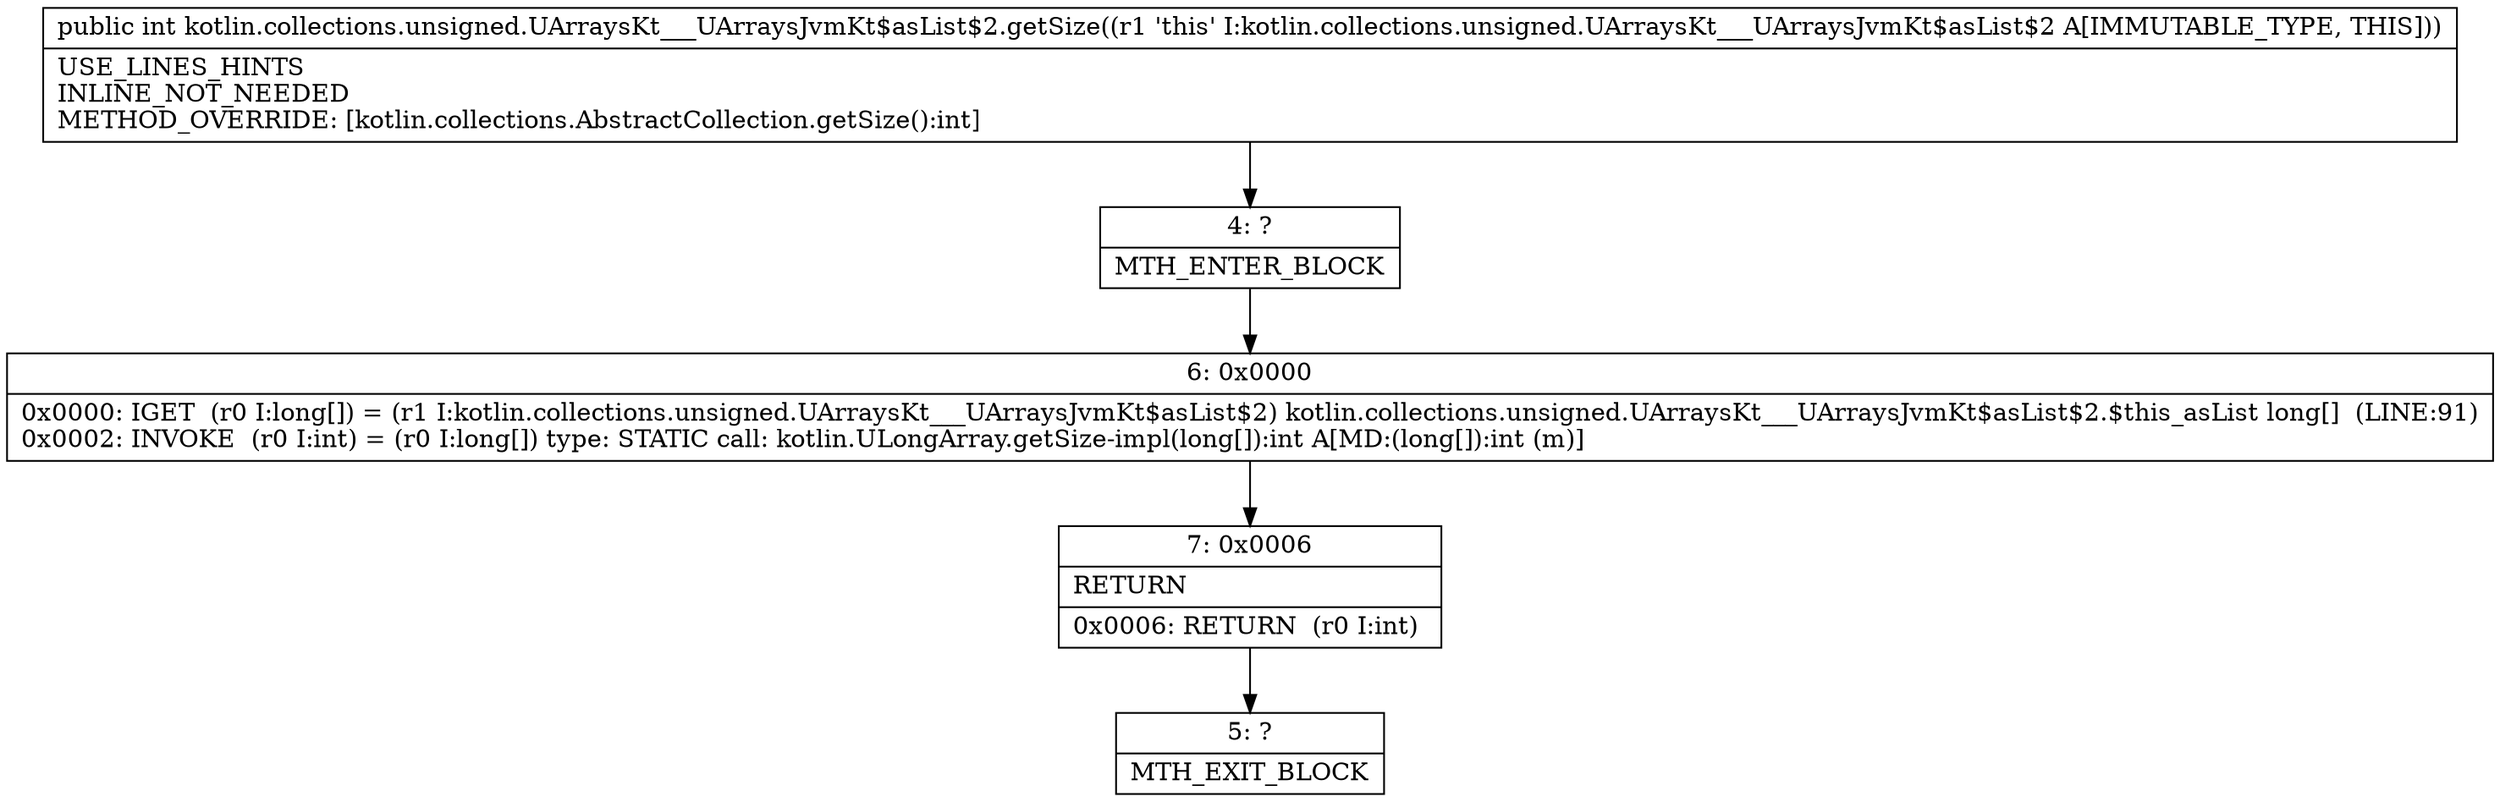 digraph "CFG forkotlin.collections.unsigned.UArraysKt___UArraysJvmKt$asList$2.getSize()I" {
Node_4 [shape=record,label="{4\:\ ?|MTH_ENTER_BLOCK\l}"];
Node_6 [shape=record,label="{6\:\ 0x0000|0x0000: IGET  (r0 I:long[]) = (r1 I:kotlin.collections.unsigned.UArraysKt___UArraysJvmKt$asList$2) kotlin.collections.unsigned.UArraysKt___UArraysJvmKt$asList$2.$this_asList long[]  (LINE:91)\l0x0002: INVOKE  (r0 I:int) = (r0 I:long[]) type: STATIC call: kotlin.ULongArray.getSize\-impl(long[]):int A[MD:(long[]):int (m)]\l}"];
Node_7 [shape=record,label="{7\:\ 0x0006|RETURN\l|0x0006: RETURN  (r0 I:int) \l}"];
Node_5 [shape=record,label="{5\:\ ?|MTH_EXIT_BLOCK\l}"];
MethodNode[shape=record,label="{public int kotlin.collections.unsigned.UArraysKt___UArraysJvmKt$asList$2.getSize((r1 'this' I:kotlin.collections.unsigned.UArraysKt___UArraysJvmKt$asList$2 A[IMMUTABLE_TYPE, THIS]))  | USE_LINES_HINTS\lINLINE_NOT_NEEDED\lMETHOD_OVERRIDE: [kotlin.collections.AbstractCollection.getSize():int]\l}"];
MethodNode -> Node_4;Node_4 -> Node_6;
Node_6 -> Node_7;
Node_7 -> Node_5;
}

